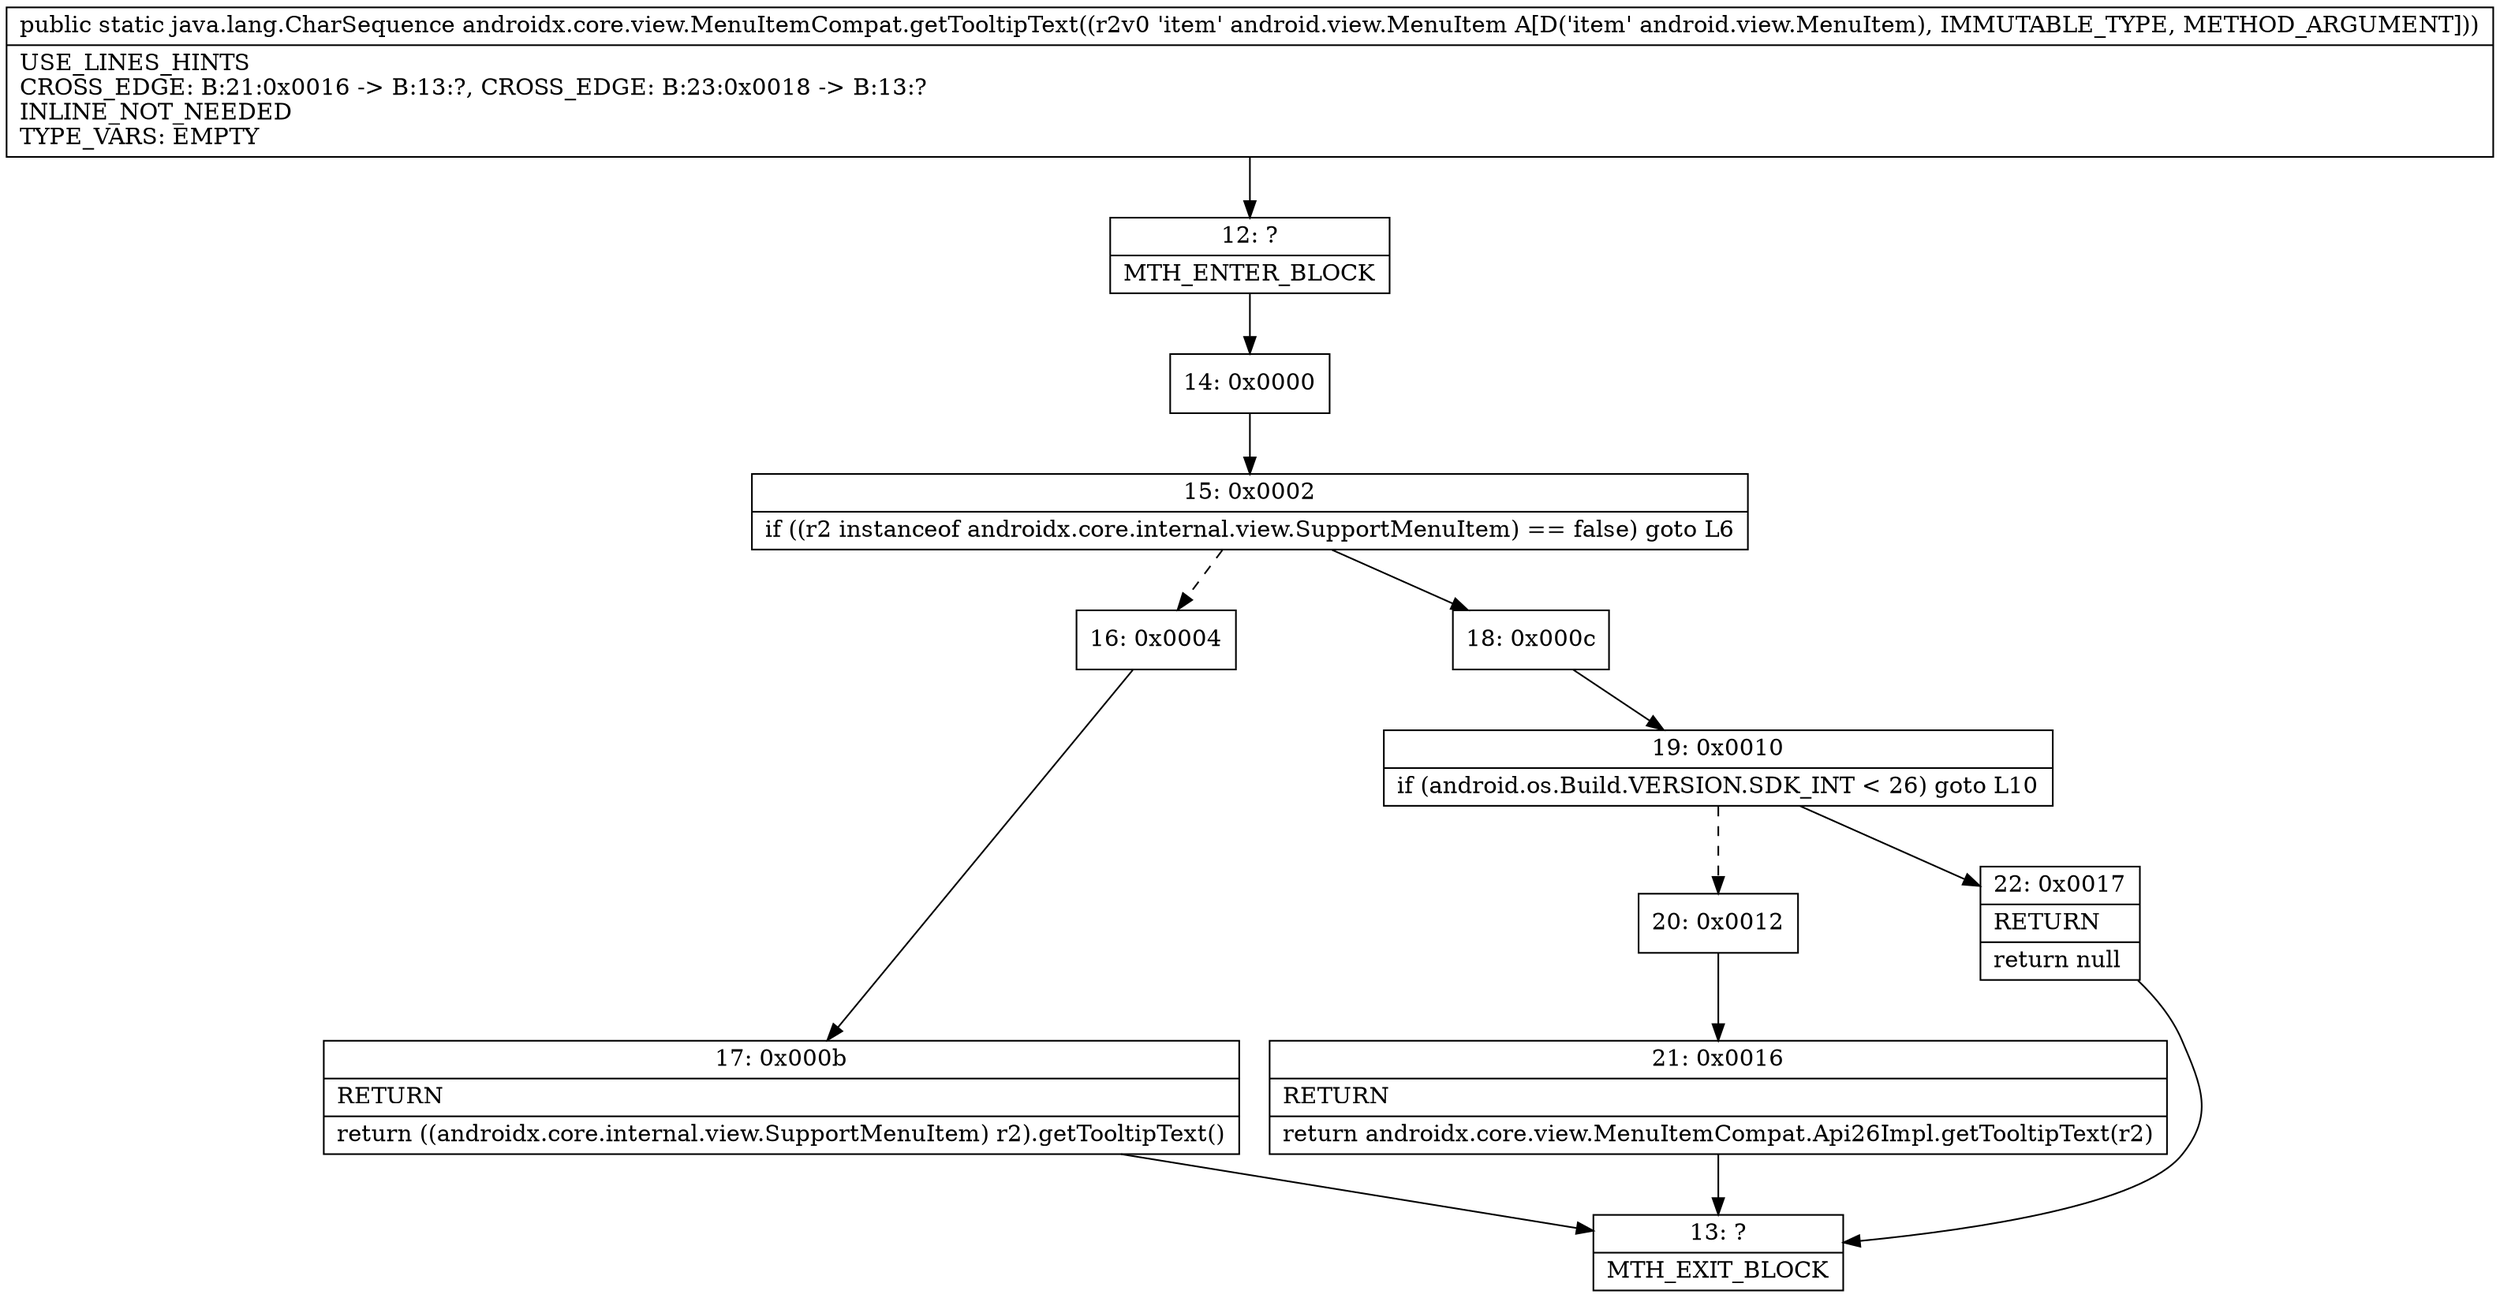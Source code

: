 digraph "CFG forandroidx.core.view.MenuItemCompat.getTooltipText(Landroid\/view\/MenuItem;)Ljava\/lang\/CharSequence;" {
Node_12 [shape=record,label="{12\:\ ?|MTH_ENTER_BLOCK\l}"];
Node_14 [shape=record,label="{14\:\ 0x0000}"];
Node_15 [shape=record,label="{15\:\ 0x0002|if ((r2 instanceof androidx.core.internal.view.SupportMenuItem) == false) goto L6\l}"];
Node_16 [shape=record,label="{16\:\ 0x0004}"];
Node_17 [shape=record,label="{17\:\ 0x000b|RETURN\l|return ((androidx.core.internal.view.SupportMenuItem) r2).getTooltipText()\l}"];
Node_13 [shape=record,label="{13\:\ ?|MTH_EXIT_BLOCK\l}"];
Node_18 [shape=record,label="{18\:\ 0x000c}"];
Node_19 [shape=record,label="{19\:\ 0x0010|if (android.os.Build.VERSION.SDK_INT \< 26) goto L10\l}"];
Node_20 [shape=record,label="{20\:\ 0x0012}"];
Node_21 [shape=record,label="{21\:\ 0x0016|RETURN\l|return androidx.core.view.MenuItemCompat.Api26Impl.getTooltipText(r2)\l}"];
Node_22 [shape=record,label="{22\:\ 0x0017|RETURN\l|return null\l}"];
MethodNode[shape=record,label="{public static java.lang.CharSequence androidx.core.view.MenuItemCompat.getTooltipText((r2v0 'item' android.view.MenuItem A[D('item' android.view.MenuItem), IMMUTABLE_TYPE, METHOD_ARGUMENT]))  | USE_LINES_HINTS\lCROSS_EDGE: B:21:0x0016 \-\> B:13:?, CROSS_EDGE: B:23:0x0018 \-\> B:13:?\lINLINE_NOT_NEEDED\lTYPE_VARS: EMPTY\l}"];
MethodNode -> Node_12;Node_12 -> Node_14;
Node_14 -> Node_15;
Node_15 -> Node_16[style=dashed];
Node_15 -> Node_18;
Node_16 -> Node_17;
Node_17 -> Node_13;
Node_18 -> Node_19;
Node_19 -> Node_20[style=dashed];
Node_19 -> Node_22;
Node_20 -> Node_21;
Node_21 -> Node_13;
Node_22 -> Node_13;
}


